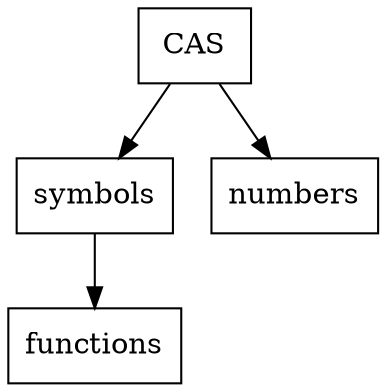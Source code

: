 digraph {
    node[shape="box"]

    rankdir="UD"

    CAS

    CAS -> symbols
    CAS -> numbers

    symbols -> functions

    
}